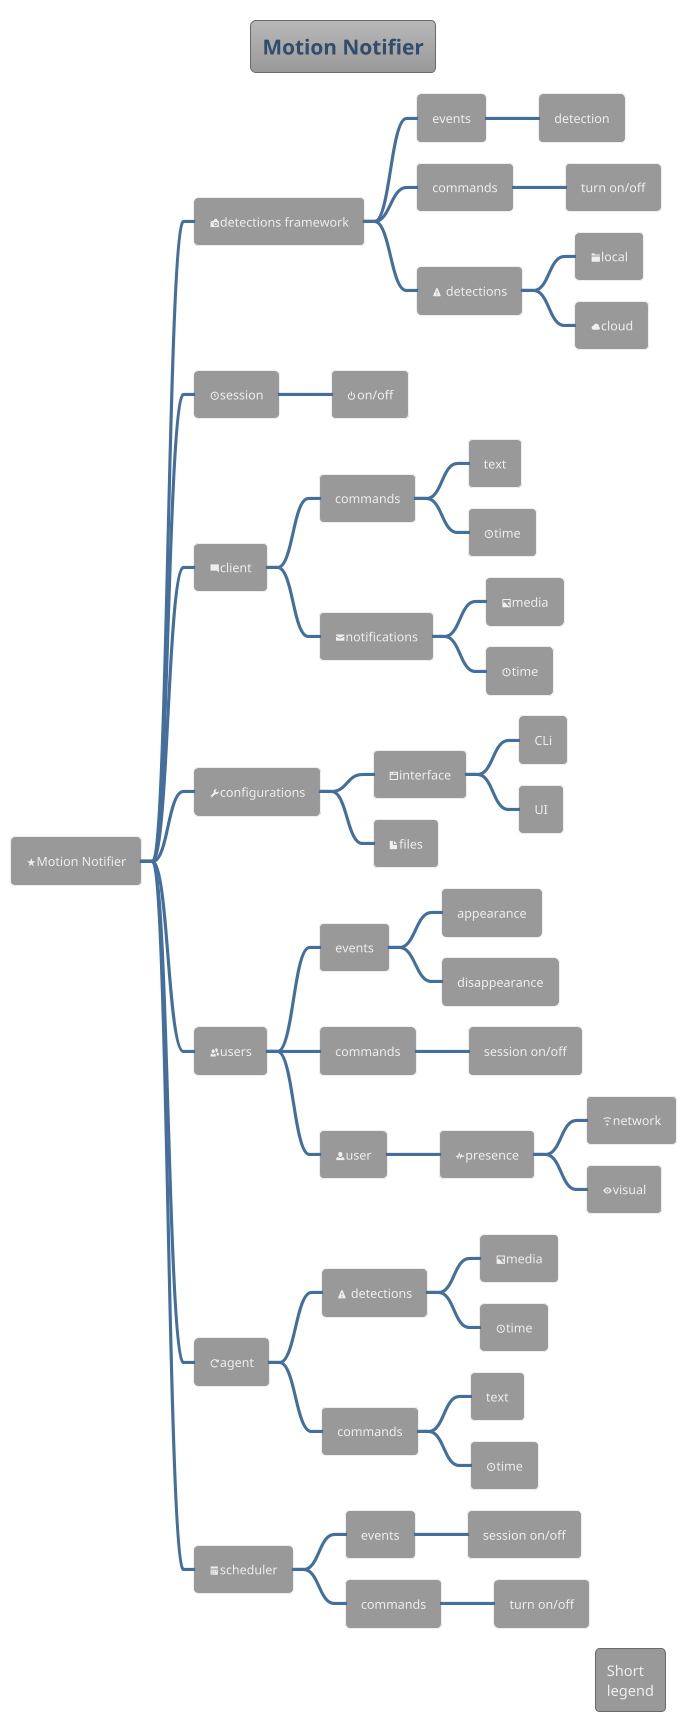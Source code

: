 @startmindmap
'https://plantuml.com/mindmap-diagram

!theme spacelab

title Motion Notifier

* <&star>Motion Notifier
** <&camera-slr>detections framework
*** events
**** detection
*** commands
**** turn on/off
*** <&warning> detections
**** <&folder>local
**** <&cloud>cloud
** <&clock>session
*** <&power-standby>on/off
** <&comment-square>client
*** commands
**** text
**** <&clock>time
*** <&envelope-closed>notifications
**** <&image>media
**** <&clock>time
** <&wrench>configurations
*** <&browser>interface
**** CLi
**** UI
*** <&file>files
** <&people>users
*** events
**** appearance
**** disappearance
*** commands
**** session on/off
*** <&person>user
**** <&pulse>presence
***** <&wifi>network
***** <&eye>visual
** <&reload>agent
*** <&warning> detections
**** <&image>media
**** <&clock>time
*** commands
**** text
**** <&clock>time
** <&calendar>scheduler
*** events
**** session on/off
*** commands
**** turn on/off
legend right
  Short
  legend
endlegend
@endmindmap

